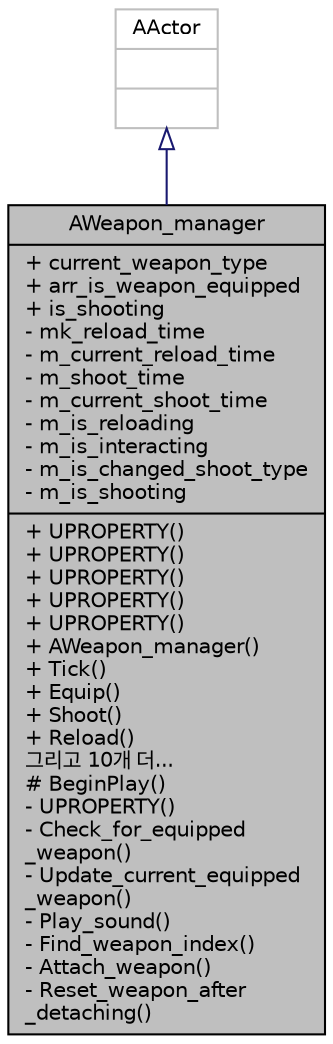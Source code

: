 digraph "AWeapon_manager"
{
 // LATEX_PDF_SIZE
  edge [fontname="Helvetica",fontsize="10",labelfontname="Helvetica",labelfontsize="10"];
  node [fontname="Helvetica",fontsize="10",shape=record];
  Node1 [label="{AWeapon_manager\n|+ current_weapon_type\l+ arr_is_weapon_equipped\l+ is_shooting\l- mk_reload_time\l- m_current_reload_time\l- m_shoot_time\l- m_current_shoot_time\l- m_is_reloading\l- m_is_interacting\l- m_is_changed_shoot_type\l- m_is_shooting\l|+ UPROPERTY()\l+ UPROPERTY()\l+ UPROPERTY()\l+ UPROPERTY()\l+ UPROPERTY()\l+ AWeapon_manager()\l+ Tick()\l+ Equip()\l+ Shoot()\l+ Reload()\l그리고 10개 더...\l# BeginPlay()\l- UPROPERTY()\l- Check_for_equipped\l_weapon()\l- Update_current_equipped\l_weapon()\l- Play_sound()\l- Find_weapon_index()\l- Attach_weapon()\l- Reset_weapon_after\l_detaching()\l}",height=0.2,width=0.4,color="black", fillcolor="grey75", style="filled", fontcolor="black",tooltip=" "];
  Node2 -> Node1 [dir="back",color="midnightblue",fontsize="10",style="solid",arrowtail="onormal",fontname="Helvetica"];
  Node2 [label="{AActor\n||}",height=0.2,width=0.4,color="grey75", fillcolor="white", style="filled",tooltip=" "];
}
